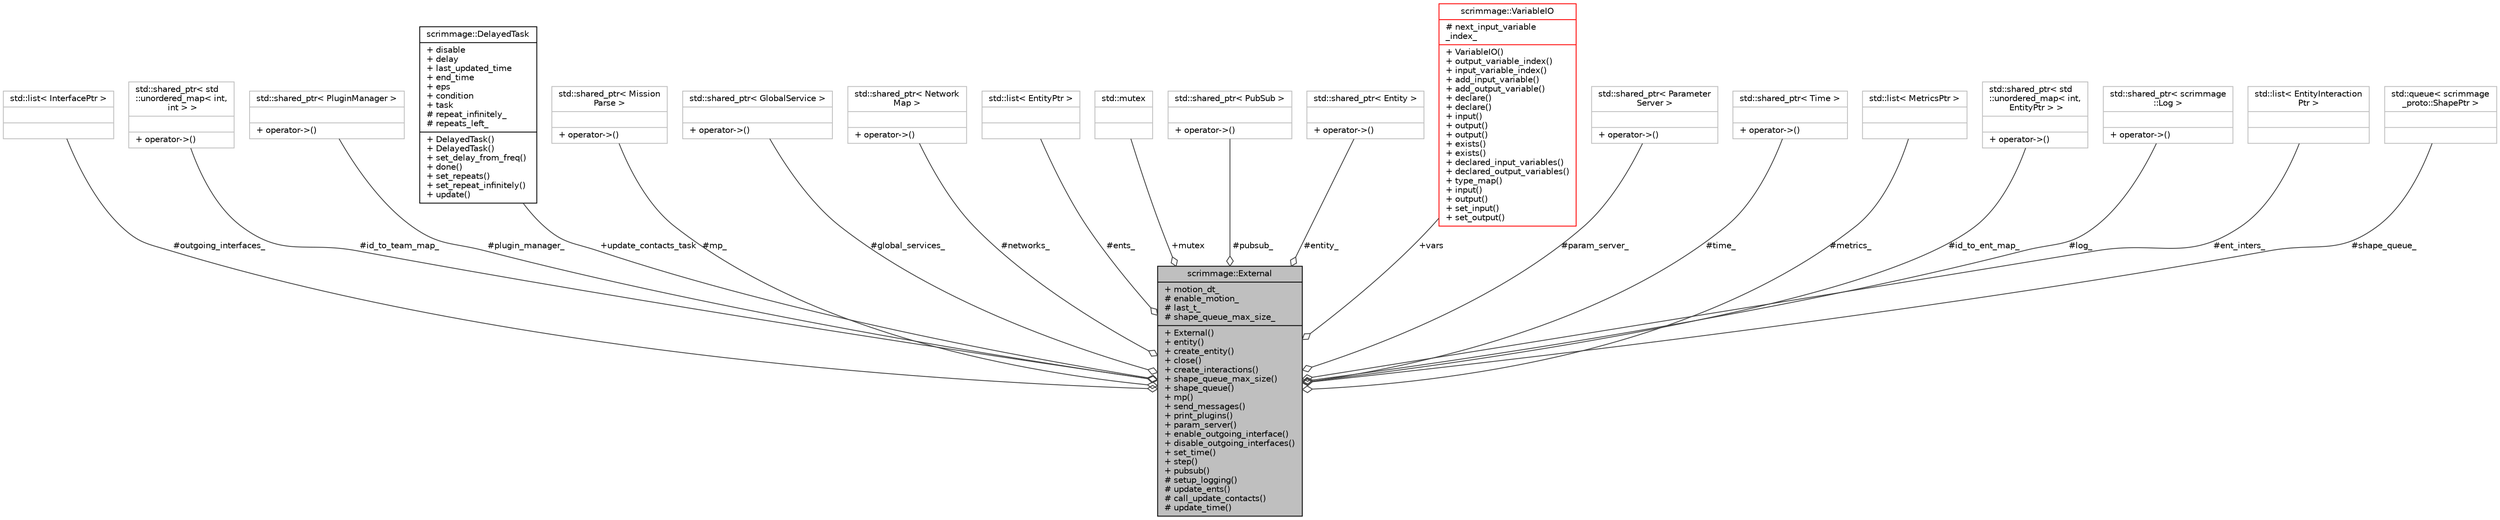 digraph "scrimmage::External"
{
 // LATEX_PDF_SIZE
  edge [fontname="Helvetica",fontsize="10",labelfontname="Helvetica",labelfontsize="10"];
  node [fontname="Helvetica",fontsize="10",shape=record];
  Node1 [label="{scrimmage::External\n|+ motion_dt_\l# enable_motion_\l# last_t_\l# shape_queue_max_size_\l|+ External()\l+ entity()\l+ create_entity()\l+ close()\l+ create_interactions()\l+ shape_queue_max_size()\l+ shape_queue()\l+ mp()\l+ send_messages()\l+ print_plugins()\l+ param_server()\l+ enable_outgoing_interface()\l+ disable_outgoing_interfaces()\l+ set_time()\l+ step()\l+ pubsub()\l# setup_logging()\l# update_ents()\l# call_update_contacts()\l# update_time()\l}",height=0.2,width=0.4,color="black", fillcolor="grey75", style="filled", fontcolor="black",tooltip=" "];
  Node2 -> Node1 [color="grey25",fontsize="10",style="solid",label=" #outgoing_interfaces_" ,arrowhead="odiamond",fontname="Helvetica"];
  Node2 [label="{std::list\< InterfacePtr \>\n||}",height=0.2,width=0.4,color="grey75", fillcolor="white", style="filled",tooltip=" "];
  Node6 -> Node1 [color="grey25",fontsize="10",style="solid",label=" #id_to_team_map_" ,arrowhead="odiamond",fontname="Helvetica"];
  Node6 [label="{std::shared_ptr\< std\l::unordered_map\< int,\l int \> \>\n||+ operator-\>()\l}",height=0.2,width=0.4,color="grey75", fillcolor="white", style="filled",tooltip=" "];
  Node10 -> Node1 [color="grey25",fontsize="10",style="solid",label=" #plugin_manager_" ,arrowhead="odiamond",fontname="Helvetica"];
  Node10 [label="{std::shared_ptr\< PluginManager \>\n||+ operator-\>()\l}",height=0.2,width=0.4,color="grey75", fillcolor="white", style="filled",tooltip=" "];
  Node18 -> Node1 [color="grey25",fontsize="10",style="solid",label=" +update_contacts_task" ,arrowhead="odiamond",fontname="Helvetica"];
  Node18 [label="{scrimmage::DelayedTask\n|+ disable\l+ delay\l+ last_updated_time\l+ end_time\l+ eps\l+ condition\l+ task\l# repeat_infinitely_\l# repeats_left_\l|+ DelayedTask()\l+ DelayedTask()\l+ set_delay_from_freq()\l+ done()\l+ set_repeats()\l+ set_repeat_infinitely()\l+ update()\l}",height=0.2,width=0.4,color="black", fillcolor="white", style="filled",URL="$classscrimmage_1_1DelayedTask.html",tooltip="repeats a task after a delay and some condition (if set) are met. The task can be set to repeat a fin..."];
  Node19 -> Node1 [color="grey25",fontsize="10",style="solid",label=" #mp_" ,arrowhead="odiamond",fontname="Helvetica"];
  Node19 [label="{std::shared_ptr\< Mission\lParse \>\n||+ operator-\>()\l}",height=0.2,width=0.4,color="grey75", fillcolor="white", style="filled",tooltip=" "];
  Node39 -> Node1 [color="grey25",fontsize="10",style="solid",label=" #global_services_" ,arrowhead="odiamond",fontname="Helvetica"];
  Node39 [label="{std::shared_ptr\< GlobalService \>\n||+ operator-\>()\l}",height=0.2,width=0.4,color="grey75", fillcolor="white", style="filled",tooltip=" "];
  Node42 -> Node1 [color="grey25",fontsize="10",style="solid",label=" #networks_" ,arrowhead="odiamond",fontname="Helvetica"];
  Node42 [label="{std::shared_ptr\< Network\lMap \>\n||+ operator-\>()\l}",height=0.2,width=0.4,color="grey75", fillcolor="white", style="filled",tooltip=" "];
  Node43 -> Node1 [color="grey25",fontsize="10",style="solid",label=" #ents_" ,arrowhead="odiamond",fontname="Helvetica"];
  Node43 [label="{std::list\< EntityPtr \>\n||}",height=0.2,width=0.4,color="grey75", fillcolor="white", style="filled",tooltip=" "];
  Node44 -> Node1 [color="grey25",fontsize="10",style="solid",label=" +mutex" ,arrowhead="odiamond",fontname="Helvetica"];
  Node44 [label="{std::mutex\n||}",height=0.2,width=0.4,color="grey75", fillcolor="white", style="filled",tooltip="STL class."];
  Node45 -> Node1 [color="grey25",fontsize="10",style="solid",label=" #pubsub_" ,arrowhead="odiamond",fontname="Helvetica"];
  Node45 [label="{std::shared_ptr\< PubSub \>\n||+ operator-\>()\l}",height=0.2,width=0.4,color="grey75", fillcolor="white", style="filled",tooltip=" "];
  Node47 -> Node1 [color="grey25",fontsize="10",style="solid",label=" #entity_" ,arrowhead="odiamond",fontname="Helvetica"];
  Node47 [label="{std::shared_ptr\< Entity \>\n||+ operator-\>()\l}",height=0.2,width=0.4,color="grey75", fillcolor="white", style="filled",tooltip=" "];
  Node56 -> Node1 [color="grey25",fontsize="10",style="solid",label=" +vars" ,arrowhead="odiamond",fontname="Helvetica"];
  Node56 [label="{scrimmage::VariableIO\n|# next_input_variable\l_index_\l|+ VariableIO()\l+ output_variable_index()\l+ input_variable_index()\l+ add_input_variable()\l+ add_output_variable()\l+ declare()\l+ declare()\l+ input()\l+ output()\l+ output()\l+ exists()\l+ exists()\l+ declared_input_variables()\l+ declared_output_variables()\l+ type_map()\l+ input()\l+ output()\l+ set_input()\l+ set_output()\l}",height=0.2,width=0.4,color="red", fillcolor="white", style="filled",URL="$classscrimmage_1_1VariableIO.html",tooltip=" "];
  Node59 -> Node1 [color="grey25",fontsize="10",style="solid",label=" #param_server_" ,arrowhead="odiamond",fontname="Helvetica"];
  Node59 [label="{std::shared_ptr\< Parameter\lServer \>\n||+ operator-\>()\l}",height=0.2,width=0.4,color="grey75", fillcolor="white", style="filled",tooltip=" "];
  Node84 -> Node1 [color="grey25",fontsize="10",style="solid",label=" #time_" ,arrowhead="odiamond",fontname="Helvetica"];
  Node84 [label="{std::shared_ptr\< Time \>\n||+ operator-\>()\l}",height=0.2,width=0.4,color="grey75", fillcolor="white", style="filled",tooltip=" "];
  Node90 -> Node1 [color="grey25",fontsize="10",style="solid",label=" #metrics_" ,arrowhead="odiamond",fontname="Helvetica"];
  Node90 [label="{std::list\< MetricsPtr \>\n||}",height=0.2,width=0.4,color="grey75", fillcolor="white", style="filled",tooltip=" "];
  Node68 -> Node1 [color="grey25",fontsize="10",style="solid",label=" #id_to_ent_map_" ,arrowhead="odiamond",fontname="Helvetica"];
  Node68 [label="{std::shared_ptr\< std\l::unordered_map\< int,\l EntityPtr \> \>\n||+ operator-\>()\l}",height=0.2,width=0.4,color="grey75", fillcolor="white", style="filled",tooltip=" "];
  Node91 -> Node1 [color="grey25",fontsize="10",style="solid",label=" #log_" ,arrowhead="odiamond",fontname="Helvetica"];
  Node91 [label="{std::shared_ptr\< scrimmage\l::Log \>\n||+ operator-\>()\l}",height=0.2,width=0.4,color="grey75", fillcolor="white", style="filled",tooltip=" "];
  Node107 -> Node1 [color="grey25",fontsize="10",style="solid",label=" #ent_inters_" ,arrowhead="odiamond",fontname="Helvetica"];
  Node107 [label="{std::list\< EntityInteraction\lPtr \>\n||}",height=0.2,width=0.4,color="grey75", fillcolor="white", style="filled",tooltip=" "];
  Node108 -> Node1 [color="grey25",fontsize="10",style="solid",label=" #shape_queue_" ,arrowhead="odiamond",fontname="Helvetica"];
  Node108 [label="{std::queue\< scrimmage\l_proto::ShapePtr \>\n||}",height=0.2,width=0.4,color="grey75", fillcolor="white", style="filled",tooltip=" "];
}
